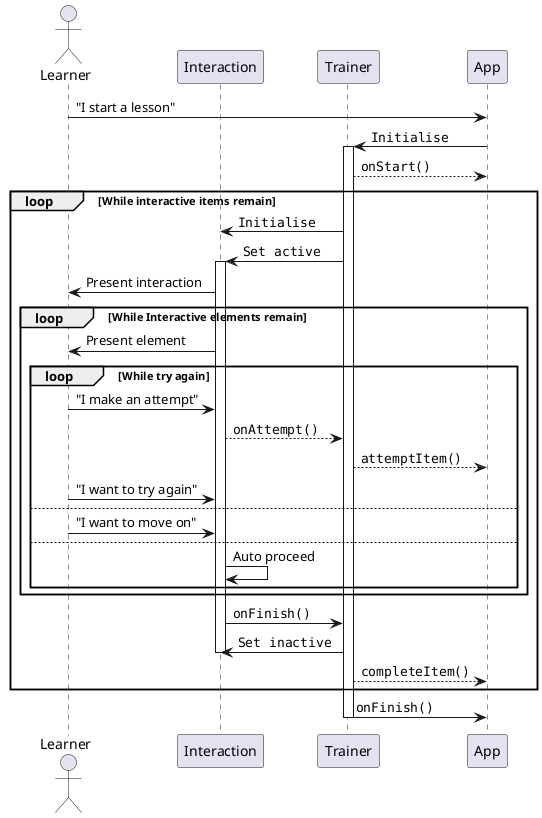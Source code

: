 @startuml interface-sequencing
actor Learner
participant Interaction
participant Trainer
participant App

Learner -> App: "I start a lesson"
App -> Trainer: ""Initialise""
activate Trainer
App <-- Trainer: ""onStart()""
loop While interactive items remain
  Trainer -> Interaction: ""Initialise""
  Trainer -> Interaction: ""Set active""
  activate Interaction
  Learner <- Interaction: Present interaction
  loop While Interactive elements remain
    Learner <- Interaction: Present element
    loop While try again
      Learner -> Interaction: "I make an attempt"
      Trainer <-- Interaction: ""onAttempt()""
      App <-- Trainer: ""attemptItem()""
      Learner -> Interaction: "I want to try again"
      else
      Learner -> Interaction: "I want to move on"
      else
      Interaction -> Interaction: Auto proceed
    end
  end
  Trainer <- Interaction: ""onFinish()""
  Trainer -> Interaction: ""Set inactive""
  deactivate Interaction
  App <-- Trainer: ""completeItem()""
end
App <- Trainer: ""onFinish()""
deactivate Trainer
@enduml